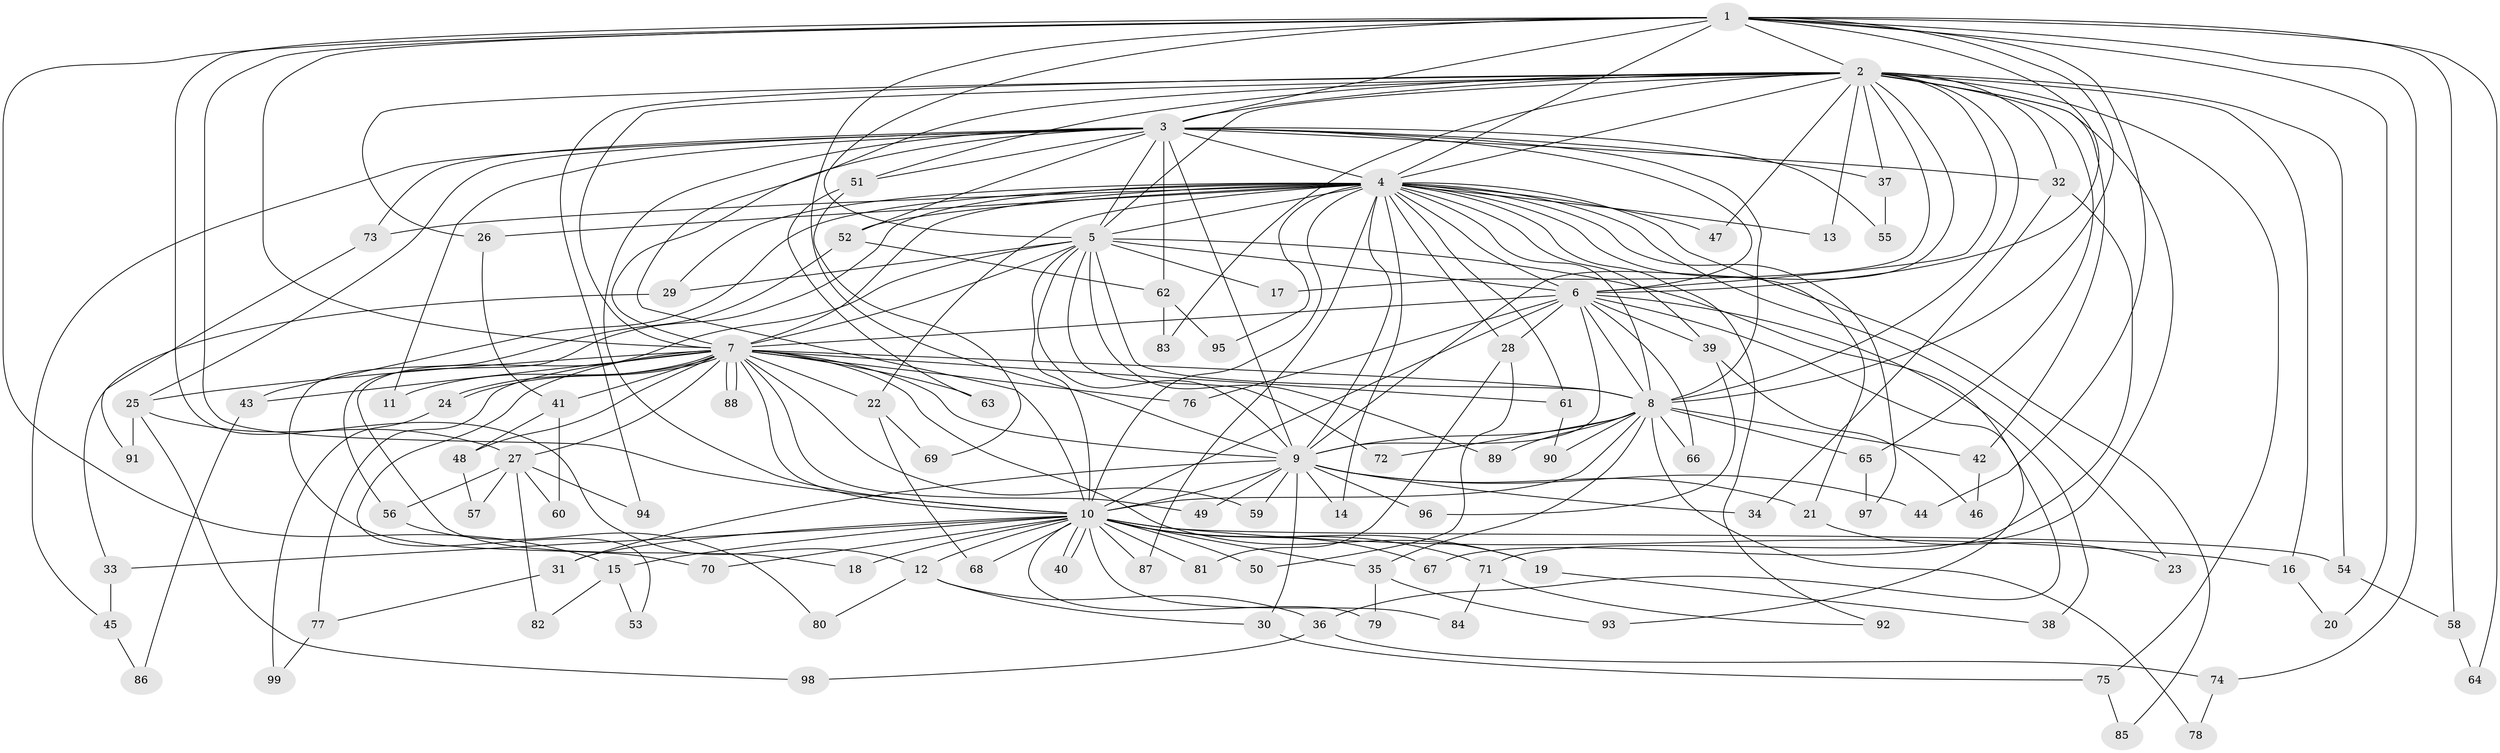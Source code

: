 // Generated by graph-tools (version 1.1) at 2025/11/02/27/25 16:11:08]
// undirected, 99 vertices, 223 edges
graph export_dot {
graph [start="1"]
  node [color=gray90,style=filled];
  1;
  2;
  3;
  4;
  5;
  6;
  7;
  8;
  9;
  10;
  11;
  12;
  13;
  14;
  15;
  16;
  17;
  18;
  19;
  20;
  21;
  22;
  23;
  24;
  25;
  26;
  27;
  28;
  29;
  30;
  31;
  32;
  33;
  34;
  35;
  36;
  37;
  38;
  39;
  40;
  41;
  42;
  43;
  44;
  45;
  46;
  47;
  48;
  49;
  50;
  51;
  52;
  53;
  54;
  55;
  56;
  57;
  58;
  59;
  60;
  61;
  62;
  63;
  64;
  65;
  66;
  67;
  68;
  69;
  70;
  71;
  72;
  73;
  74;
  75;
  76;
  77;
  78;
  79;
  80;
  81;
  82;
  83;
  84;
  85;
  86;
  87;
  88;
  89;
  90;
  91;
  92;
  93;
  94;
  95;
  96;
  97;
  98;
  99;
  1 -- 2;
  1 -- 3;
  1 -- 4;
  1 -- 5;
  1 -- 6;
  1 -- 7;
  1 -- 8;
  1 -- 9;
  1 -- 10;
  1 -- 12;
  1 -- 15;
  1 -- 20;
  1 -- 44;
  1 -- 58;
  1 -- 64;
  1 -- 74;
  2 -- 3;
  2 -- 4;
  2 -- 5;
  2 -- 6;
  2 -- 7;
  2 -- 8;
  2 -- 9;
  2 -- 10;
  2 -- 13;
  2 -- 16;
  2 -- 17;
  2 -- 26;
  2 -- 32;
  2 -- 37;
  2 -- 42;
  2 -- 47;
  2 -- 51;
  2 -- 54;
  2 -- 65;
  2 -- 71;
  2 -- 75;
  2 -- 83;
  2 -- 94;
  3 -- 4;
  3 -- 5;
  3 -- 6;
  3 -- 7;
  3 -- 8;
  3 -- 9;
  3 -- 10;
  3 -- 11;
  3 -- 25;
  3 -- 32;
  3 -- 37;
  3 -- 45;
  3 -- 51;
  3 -- 52;
  3 -- 55;
  3 -- 62;
  3 -- 73;
  4 -- 5;
  4 -- 6;
  4 -- 7;
  4 -- 8;
  4 -- 9;
  4 -- 10;
  4 -- 13;
  4 -- 14;
  4 -- 21;
  4 -- 22;
  4 -- 23;
  4 -- 26;
  4 -- 28;
  4 -- 29;
  4 -- 39;
  4 -- 43;
  4 -- 47;
  4 -- 52;
  4 -- 56;
  4 -- 61;
  4 -- 73;
  4 -- 85;
  4 -- 87;
  4 -- 92;
  4 -- 95;
  4 -- 97;
  5 -- 6;
  5 -- 7;
  5 -- 8;
  5 -- 9;
  5 -- 10;
  5 -- 17;
  5 -- 18;
  5 -- 29;
  5 -- 36;
  5 -- 72;
  5 -- 89;
  6 -- 7;
  6 -- 8;
  6 -- 9;
  6 -- 10;
  6 -- 28;
  6 -- 38;
  6 -- 39;
  6 -- 66;
  6 -- 76;
  6 -- 93;
  7 -- 8;
  7 -- 9;
  7 -- 10;
  7 -- 11;
  7 -- 19;
  7 -- 22;
  7 -- 24;
  7 -- 24;
  7 -- 25;
  7 -- 27;
  7 -- 41;
  7 -- 43;
  7 -- 48;
  7 -- 49;
  7 -- 53;
  7 -- 59;
  7 -- 61;
  7 -- 63;
  7 -- 76;
  7 -- 77;
  7 -- 88;
  7 -- 88;
  8 -- 9;
  8 -- 10;
  8 -- 35;
  8 -- 42;
  8 -- 65;
  8 -- 66;
  8 -- 72;
  8 -- 78;
  8 -- 89;
  8 -- 90;
  9 -- 10;
  9 -- 14;
  9 -- 21;
  9 -- 30;
  9 -- 31;
  9 -- 34;
  9 -- 44;
  9 -- 49;
  9 -- 59;
  9 -- 96;
  10 -- 12;
  10 -- 15;
  10 -- 16;
  10 -- 18;
  10 -- 19;
  10 -- 31;
  10 -- 33;
  10 -- 35;
  10 -- 40;
  10 -- 40;
  10 -- 50;
  10 -- 54;
  10 -- 67;
  10 -- 68;
  10 -- 70;
  10 -- 71;
  10 -- 79;
  10 -- 81;
  10 -- 84;
  10 -- 87;
  12 -- 30;
  12 -- 36;
  12 -- 80;
  15 -- 53;
  15 -- 82;
  16 -- 20;
  19 -- 38;
  21 -- 23;
  22 -- 68;
  22 -- 69;
  24 -- 99;
  25 -- 27;
  25 -- 91;
  25 -- 98;
  26 -- 41;
  27 -- 56;
  27 -- 57;
  27 -- 60;
  27 -- 82;
  27 -- 94;
  28 -- 50;
  28 -- 81;
  29 -- 33;
  30 -- 75;
  31 -- 77;
  32 -- 34;
  32 -- 67;
  33 -- 45;
  35 -- 79;
  35 -- 93;
  36 -- 74;
  36 -- 98;
  37 -- 55;
  39 -- 46;
  39 -- 96;
  41 -- 48;
  41 -- 60;
  42 -- 46;
  43 -- 86;
  45 -- 86;
  48 -- 57;
  51 -- 63;
  51 -- 69;
  52 -- 62;
  52 -- 70;
  54 -- 58;
  56 -- 80;
  58 -- 64;
  61 -- 90;
  62 -- 83;
  62 -- 95;
  65 -- 97;
  71 -- 84;
  71 -- 92;
  73 -- 91;
  74 -- 78;
  75 -- 85;
  77 -- 99;
}
